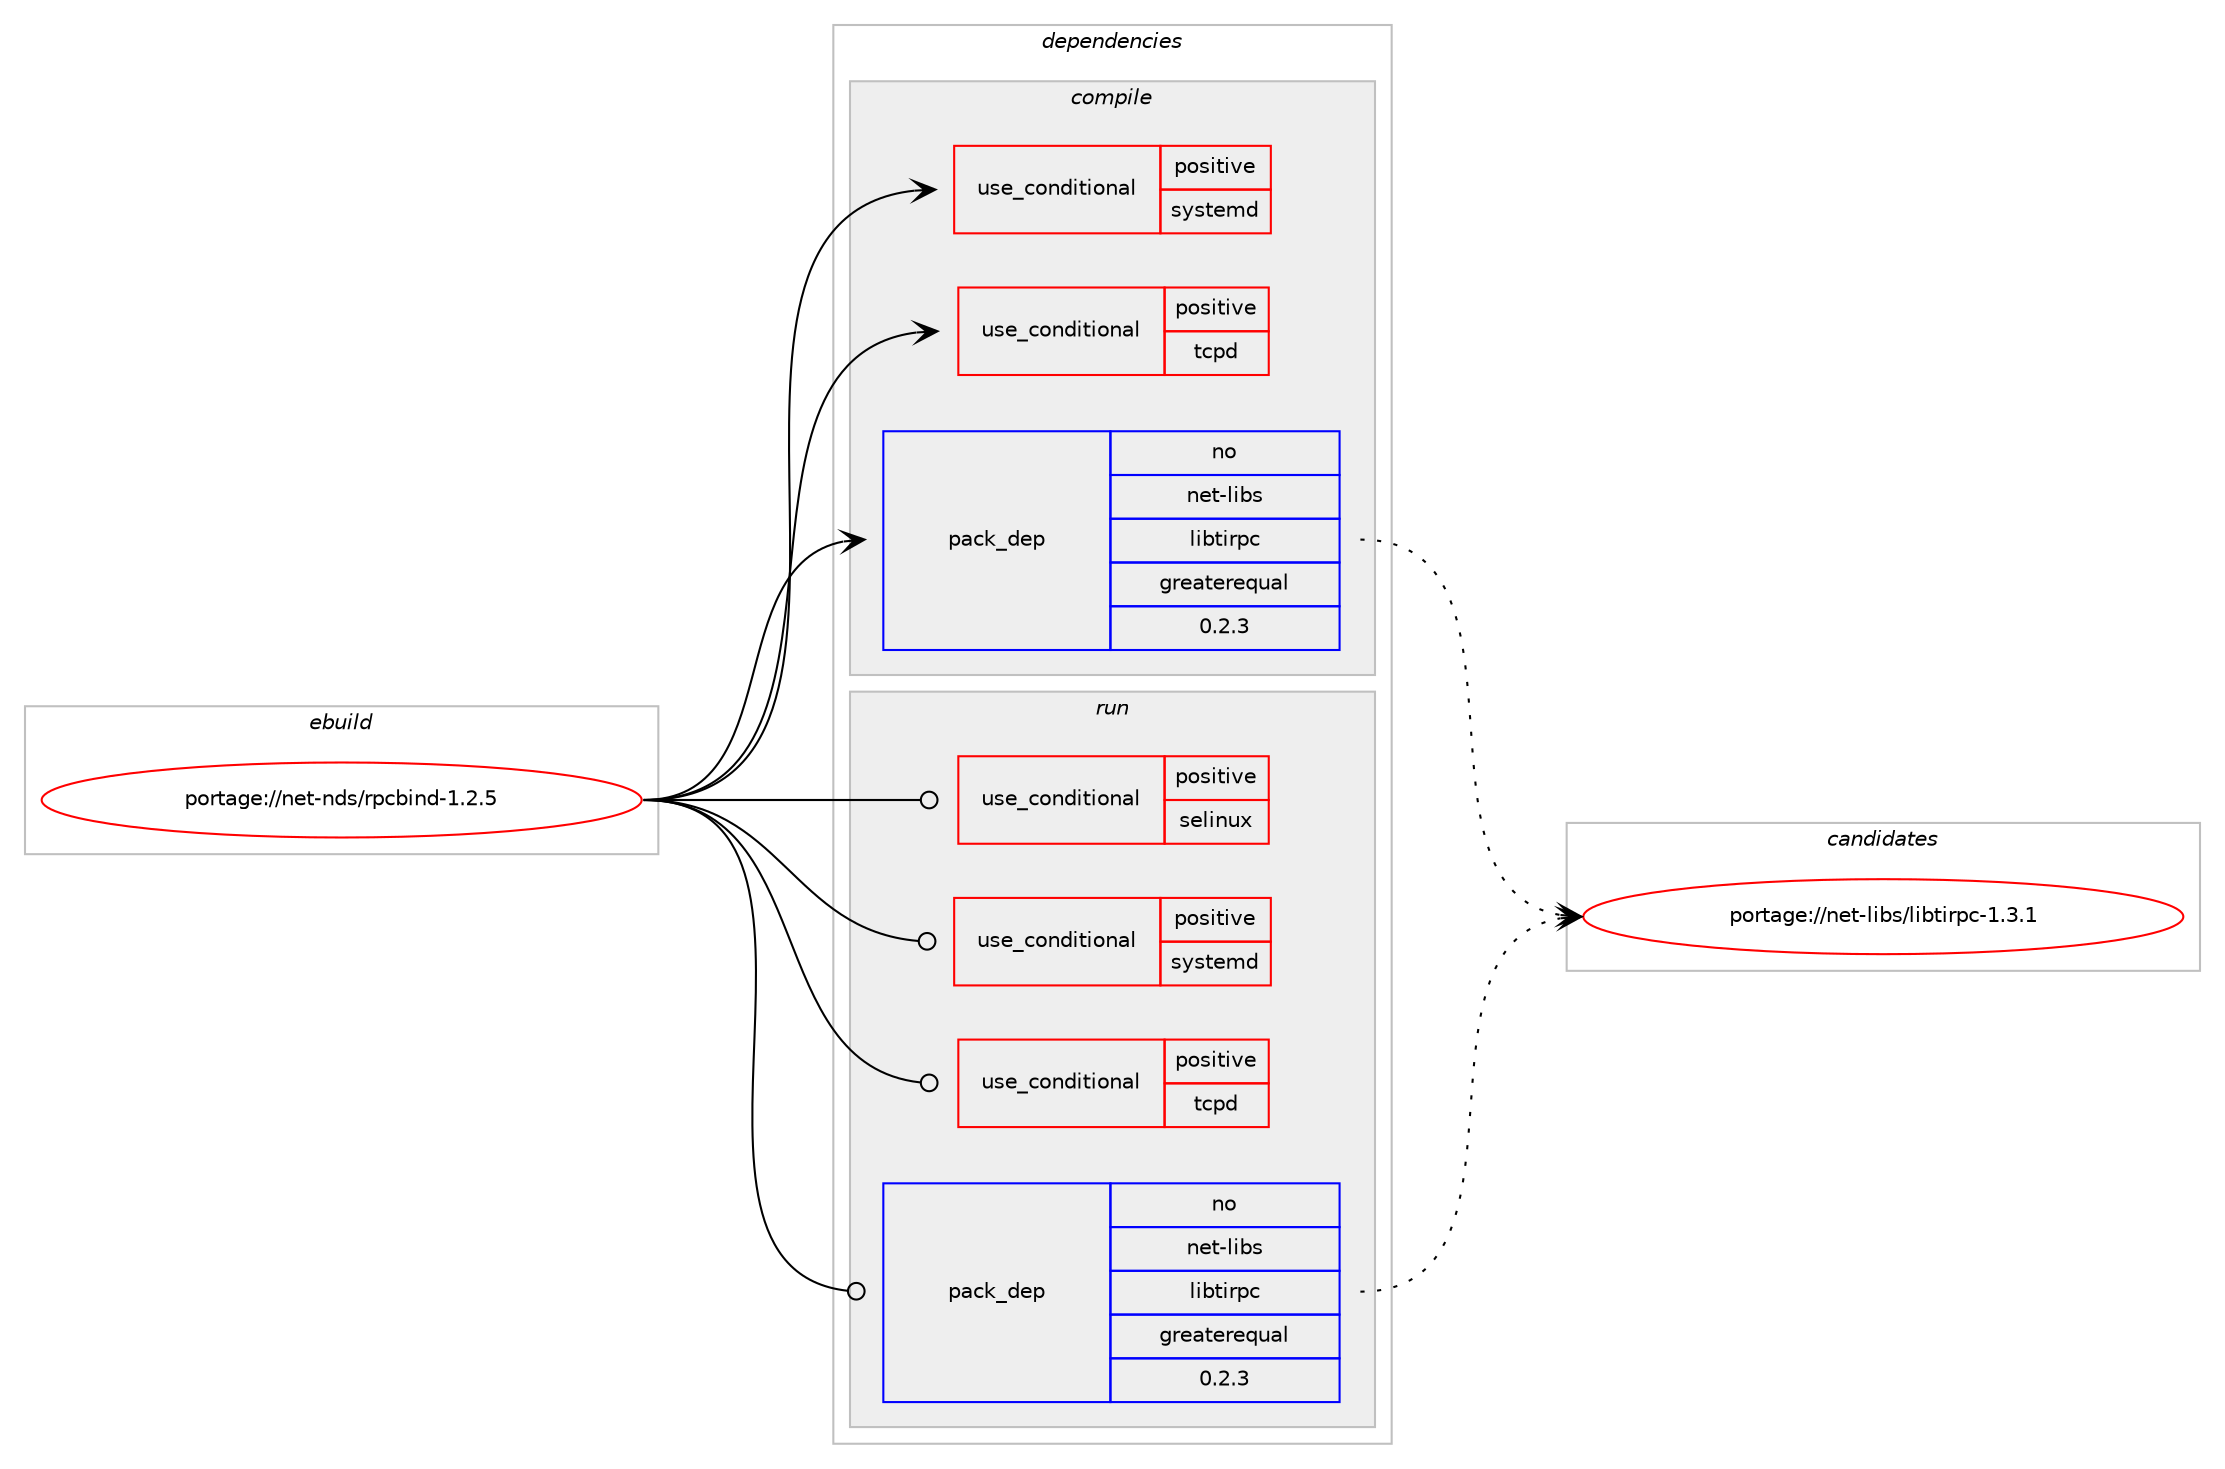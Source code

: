 digraph prolog {

# *************
# Graph options
# *************

newrank=true;
concentrate=true;
compound=true;
graph [rankdir=LR,fontname=Helvetica,fontsize=10,ranksep=1.5];#, ranksep=2.5, nodesep=0.2];
edge  [arrowhead=vee];
node  [fontname=Helvetica,fontsize=10];

# **********
# The ebuild
# **********

subgraph cluster_leftcol {
color=gray;
rank=same;
label=<<i>ebuild</i>>;
id [label="portage://net-nds/rpcbind-1.2.5", color=red, width=4, href="../net-nds/rpcbind-1.2.5.svg"];
}

# ****************
# The dependencies
# ****************

subgraph cluster_midcol {
color=gray;
label=<<i>dependencies</i>>;
subgraph cluster_compile {
fillcolor="#eeeeee";
style=filled;
label=<<i>compile</i>>;
subgraph cond106 {
dependency242 [label=<<TABLE BORDER="0" CELLBORDER="1" CELLSPACING="0" CELLPADDING="4"><TR><TD ROWSPAN="3" CELLPADDING="10">use_conditional</TD></TR><TR><TD>positive</TD></TR><TR><TD>systemd</TD></TR></TABLE>>, shape=none, color=red];
# *** BEGIN UNKNOWN DEPENDENCY TYPE (TODO) ***
# dependency242 -> package_dependency(portage://net-nds/rpcbind-1.2.5,install,no,sys-apps,systemd,none,[,,],any_same_slot,[])
# *** END UNKNOWN DEPENDENCY TYPE (TODO) ***

}
id:e -> dependency242:w [weight=20,style="solid",arrowhead="vee"];
subgraph cond107 {
dependency243 [label=<<TABLE BORDER="0" CELLBORDER="1" CELLSPACING="0" CELLPADDING="4"><TR><TD ROWSPAN="3" CELLPADDING="10">use_conditional</TD></TR><TR><TD>positive</TD></TR><TR><TD>tcpd</TD></TR></TABLE>>, shape=none, color=red];
# *** BEGIN UNKNOWN DEPENDENCY TYPE (TODO) ***
# dependency243 -> package_dependency(portage://net-nds/rpcbind-1.2.5,install,no,sys-apps,tcp-wrappers,none,[,,],[],[])
# *** END UNKNOWN DEPENDENCY TYPE (TODO) ***

}
id:e -> dependency243:w [weight=20,style="solid",arrowhead="vee"];
subgraph pack133 {
dependency244 [label=<<TABLE BORDER="0" CELLBORDER="1" CELLSPACING="0" CELLPADDING="4" WIDTH="220"><TR><TD ROWSPAN="6" CELLPADDING="30">pack_dep</TD></TR><TR><TD WIDTH="110">no</TD></TR><TR><TD>net-libs</TD></TR><TR><TD>libtirpc</TD></TR><TR><TD>greaterequal</TD></TR><TR><TD>0.2.3</TD></TR></TABLE>>, shape=none, color=blue];
}
id:e -> dependency244:w [weight=20,style="solid",arrowhead="vee"];
# *** BEGIN UNKNOWN DEPENDENCY TYPE (TODO) ***
# id -> package_dependency(portage://net-nds/rpcbind-1.2.5,install,no,virtual,pkgconfig,none,[,,],[],[])
# *** END UNKNOWN DEPENDENCY TYPE (TODO) ***

}
subgraph cluster_compileandrun {
fillcolor="#eeeeee";
style=filled;
label=<<i>compile and run</i>>;
}
subgraph cluster_run {
fillcolor="#eeeeee";
style=filled;
label=<<i>run</i>>;
subgraph cond108 {
dependency245 [label=<<TABLE BORDER="0" CELLBORDER="1" CELLSPACING="0" CELLPADDING="4"><TR><TD ROWSPAN="3" CELLPADDING="10">use_conditional</TD></TR><TR><TD>positive</TD></TR><TR><TD>selinux</TD></TR></TABLE>>, shape=none, color=red];
# *** BEGIN UNKNOWN DEPENDENCY TYPE (TODO) ***
# dependency245 -> package_dependency(portage://net-nds/rpcbind-1.2.5,run,no,sec-policy,selinux-rpcbind,none,[,,],[],[])
# *** END UNKNOWN DEPENDENCY TYPE (TODO) ***

}
id:e -> dependency245:w [weight=20,style="solid",arrowhead="odot"];
subgraph cond109 {
dependency246 [label=<<TABLE BORDER="0" CELLBORDER="1" CELLSPACING="0" CELLPADDING="4"><TR><TD ROWSPAN="3" CELLPADDING="10">use_conditional</TD></TR><TR><TD>positive</TD></TR><TR><TD>systemd</TD></TR></TABLE>>, shape=none, color=red];
# *** BEGIN UNKNOWN DEPENDENCY TYPE (TODO) ***
# dependency246 -> package_dependency(portage://net-nds/rpcbind-1.2.5,run,no,sys-apps,systemd,none,[,,],any_same_slot,[])
# *** END UNKNOWN DEPENDENCY TYPE (TODO) ***

}
id:e -> dependency246:w [weight=20,style="solid",arrowhead="odot"];
subgraph cond110 {
dependency247 [label=<<TABLE BORDER="0" CELLBORDER="1" CELLSPACING="0" CELLPADDING="4"><TR><TD ROWSPAN="3" CELLPADDING="10">use_conditional</TD></TR><TR><TD>positive</TD></TR><TR><TD>tcpd</TD></TR></TABLE>>, shape=none, color=red];
# *** BEGIN UNKNOWN DEPENDENCY TYPE (TODO) ***
# dependency247 -> package_dependency(portage://net-nds/rpcbind-1.2.5,run,no,sys-apps,tcp-wrappers,none,[,,],[],[])
# *** END UNKNOWN DEPENDENCY TYPE (TODO) ***

}
id:e -> dependency247:w [weight=20,style="solid",arrowhead="odot"];
subgraph pack134 {
dependency248 [label=<<TABLE BORDER="0" CELLBORDER="1" CELLSPACING="0" CELLPADDING="4" WIDTH="220"><TR><TD ROWSPAN="6" CELLPADDING="30">pack_dep</TD></TR><TR><TD WIDTH="110">no</TD></TR><TR><TD>net-libs</TD></TR><TR><TD>libtirpc</TD></TR><TR><TD>greaterequal</TD></TR><TR><TD>0.2.3</TD></TR></TABLE>>, shape=none, color=blue];
}
id:e -> dependency248:w [weight=20,style="solid",arrowhead="odot"];
}
}

# **************
# The candidates
# **************

subgraph cluster_choices {
rank=same;
color=gray;
label=<<i>candidates</i>>;

subgraph choice133 {
color=black;
nodesep=1;
choice1101011164510810598115471081059811610511411299454946514649 [label="portage://net-libs/libtirpc-1.3.1", color=red, width=4,href="../net-libs/libtirpc-1.3.1.svg"];
dependency244:e -> choice1101011164510810598115471081059811610511411299454946514649:w [style=dotted,weight="100"];
}
subgraph choice134 {
color=black;
nodesep=1;
choice1101011164510810598115471081059811610511411299454946514649 [label="portage://net-libs/libtirpc-1.3.1", color=red, width=4,href="../net-libs/libtirpc-1.3.1.svg"];
dependency248:e -> choice1101011164510810598115471081059811610511411299454946514649:w [style=dotted,weight="100"];
}
}

}
